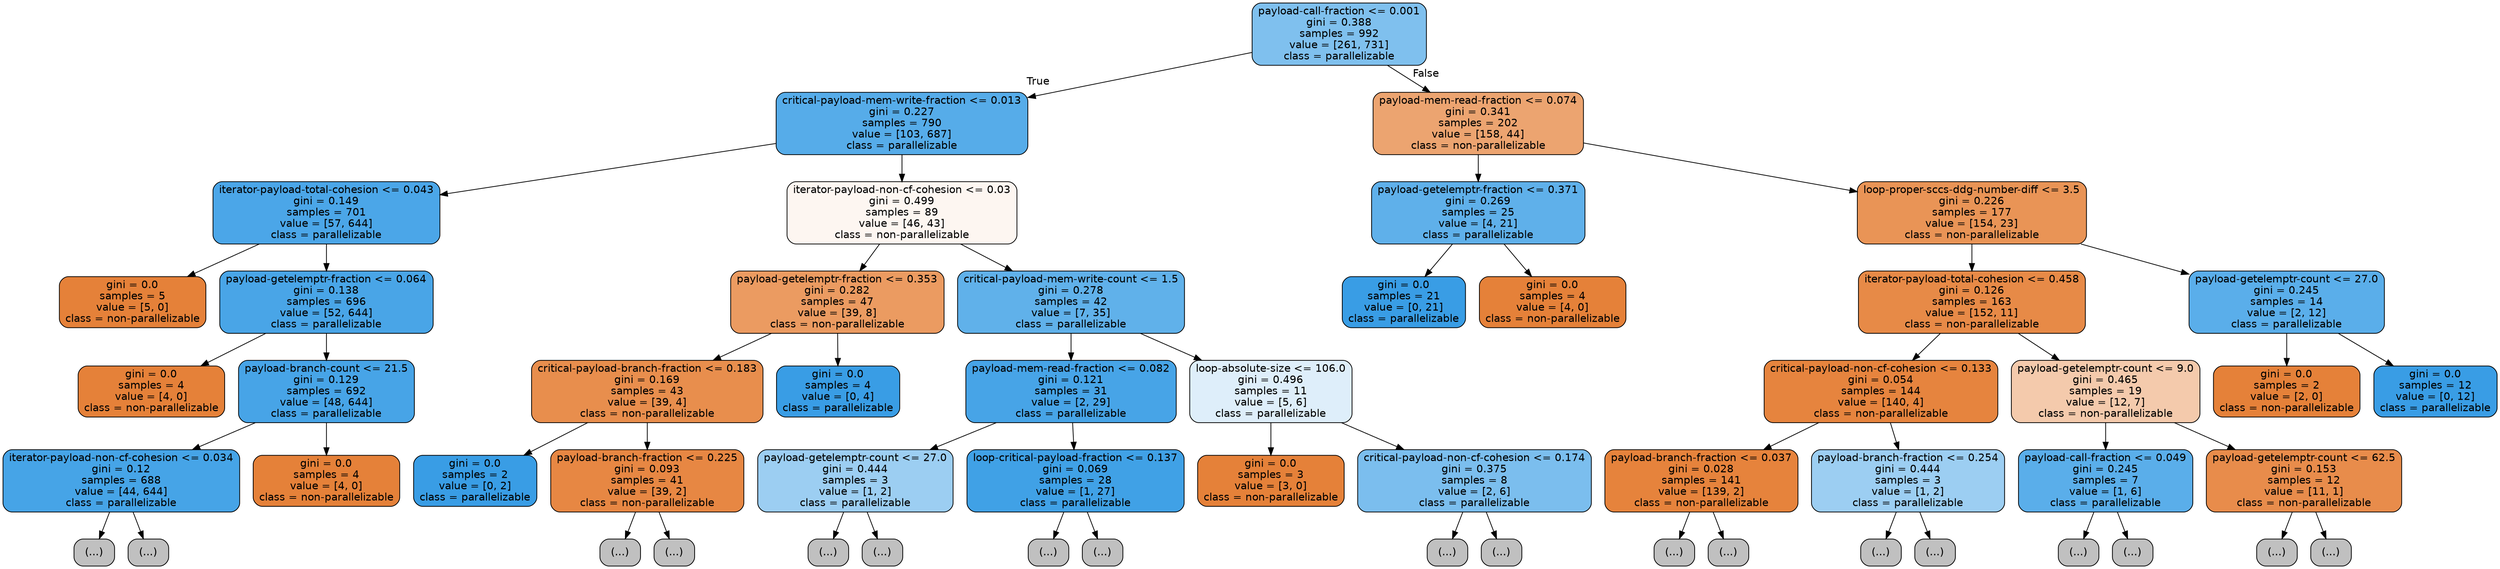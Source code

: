 digraph Tree {
node [shape=box, style="filled, rounded", color="black", fontname=helvetica] ;
edge [fontname=helvetica] ;
0 [label="payload-call-fraction <= 0.001\ngini = 0.388\nsamples = 992\nvalue = [261, 731]\nclass = parallelizable", fillcolor="#399de5a4"] ;
1 [label="critical-payload-mem-write-fraction <= 0.013\ngini = 0.227\nsamples = 790\nvalue = [103, 687]\nclass = parallelizable", fillcolor="#399de5d9"] ;
0 -> 1 [labeldistance=2.5, labelangle=45, headlabel="True"] ;
2 [label="iterator-payload-total-cohesion <= 0.043\ngini = 0.149\nsamples = 701\nvalue = [57, 644]\nclass = parallelizable", fillcolor="#399de5e8"] ;
1 -> 2 ;
3 [label="gini = 0.0\nsamples = 5\nvalue = [5, 0]\nclass = non-parallelizable", fillcolor="#e58139ff"] ;
2 -> 3 ;
4 [label="payload-getelemptr-fraction <= 0.064\ngini = 0.138\nsamples = 696\nvalue = [52, 644]\nclass = parallelizable", fillcolor="#399de5ea"] ;
2 -> 4 ;
5 [label="gini = 0.0\nsamples = 4\nvalue = [4, 0]\nclass = non-parallelizable", fillcolor="#e58139ff"] ;
4 -> 5 ;
6 [label="payload-branch-count <= 21.5\ngini = 0.129\nsamples = 692\nvalue = [48, 644]\nclass = parallelizable", fillcolor="#399de5ec"] ;
4 -> 6 ;
7 [label="iterator-payload-non-cf-cohesion <= 0.034\ngini = 0.12\nsamples = 688\nvalue = [44, 644]\nclass = parallelizable", fillcolor="#399de5ee"] ;
6 -> 7 ;
8 [label="(...)", fillcolor="#C0C0C0"] ;
7 -> 8 ;
45 [label="(...)", fillcolor="#C0C0C0"] ;
7 -> 45 ;
100 [label="gini = 0.0\nsamples = 4\nvalue = [4, 0]\nclass = non-parallelizable", fillcolor="#e58139ff"] ;
6 -> 100 ;
101 [label="iterator-payload-non-cf-cohesion <= 0.03\ngini = 0.499\nsamples = 89\nvalue = [46, 43]\nclass = non-parallelizable", fillcolor="#e5813911"] ;
1 -> 101 ;
102 [label="payload-getelemptr-fraction <= 0.353\ngini = 0.282\nsamples = 47\nvalue = [39, 8]\nclass = non-parallelizable", fillcolor="#e58139cb"] ;
101 -> 102 ;
103 [label="critical-payload-branch-fraction <= 0.183\ngini = 0.169\nsamples = 43\nvalue = [39, 4]\nclass = non-parallelizable", fillcolor="#e58139e5"] ;
102 -> 103 ;
104 [label="gini = 0.0\nsamples = 2\nvalue = [0, 2]\nclass = parallelizable", fillcolor="#399de5ff"] ;
103 -> 104 ;
105 [label="payload-branch-fraction <= 0.225\ngini = 0.093\nsamples = 41\nvalue = [39, 2]\nclass = non-parallelizable", fillcolor="#e58139f2"] ;
103 -> 105 ;
106 [label="(...)", fillcolor="#C0C0C0"] ;
105 -> 106 ;
107 [label="(...)", fillcolor="#C0C0C0"] ;
105 -> 107 ;
110 [label="gini = 0.0\nsamples = 4\nvalue = [0, 4]\nclass = parallelizable", fillcolor="#399de5ff"] ;
102 -> 110 ;
111 [label="critical-payload-mem-write-count <= 1.5\ngini = 0.278\nsamples = 42\nvalue = [7, 35]\nclass = parallelizable", fillcolor="#399de5cc"] ;
101 -> 111 ;
112 [label="payload-mem-read-fraction <= 0.082\ngini = 0.121\nsamples = 31\nvalue = [2, 29]\nclass = parallelizable", fillcolor="#399de5ed"] ;
111 -> 112 ;
113 [label="payload-getelemptr-count <= 27.0\ngini = 0.444\nsamples = 3\nvalue = [1, 2]\nclass = parallelizable", fillcolor="#399de57f"] ;
112 -> 113 ;
114 [label="(...)", fillcolor="#C0C0C0"] ;
113 -> 114 ;
115 [label="(...)", fillcolor="#C0C0C0"] ;
113 -> 115 ;
116 [label="loop-critical-payload-fraction <= 0.137\ngini = 0.069\nsamples = 28\nvalue = [1, 27]\nclass = parallelizable", fillcolor="#399de5f6"] ;
112 -> 116 ;
117 [label="(...)", fillcolor="#C0C0C0"] ;
116 -> 117 ;
120 [label="(...)", fillcolor="#C0C0C0"] ;
116 -> 120 ;
121 [label="loop-absolute-size <= 106.0\ngini = 0.496\nsamples = 11\nvalue = [5, 6]\nclass = parallelizable", fillcolor="#399de52a"] ;
111 -> 121 ;
122 [label="gini = 0.0\nsamples = 3\nvalue = [3, 0]\nclass = non-parallelizable", fillcolor="#e58139ff"] ;
121 -> 122 ;
123 [label="critical-payload-non-cf-cohesion <= 0.174\ngini = 0.375\nsamples = 8\nvalue = [2, 6]\nclass = parallelizable", fillcolor="#399de5aa"] ;
121 -> 123 ;
124 [label="(...)", fillcolor="#C0C0C0"] ;
123 -> 124 ;
125 [label="(...)", fillcolor="#C0C0C0"] ;
123 -> 125 ;
128 [label="payload-mem-read-fraction <= 0.074\ngini = 0.341\nsamples = 202\nvalue = [158, 44]\nclass = non-parallelizable", fillcolor="#e58139b8"] ;
0 -> 128 [labeldistance=2.5, labelangle=-45, headlabel="False"] ;
129 [label="payload-getelemptr-fraction <= 0.371\ngini = 0.269\nsamples = 25\nvalue = [4, 21]\nclass = parallelizable", fillcolor="#399de5ce"] ;
128 -> 129 ;
130 [label="gini = 0.0\nsamples = 21\nvalue = [0, 21]\nclass = parallelizable", fillcolor="#399de5ff"] ;
129 -> 130 ;
131 [label="gini = 0.0\nsamples = 4\nvalue = [4, 0]\nclass = non-parallelizable", fillcolor="#e58139ff"] ;
129 -> 131 ;
132 [label="loop-proper-sccs-ddg-number-diff <= 3.5\ngini = 0.226\nsamples = 177\nvalue = [154, 23]\nclass = non-parallelizable", fillcolor="#e58139d9"] ;
128 -> 132 ;
133 [label="iterator-payload-total-cohesion <= 0.458\ngini = 0.126\nsamples = 163\nvalue = [152, 11]\nclass = non-parallelizable", fillcolor="#e58139ed"] ;
132 -> 133 ;
134 [label="critical-payload-non-cf-cohesion <= 0.133\ngini = 0.054\nsamples = 144\nvalue = [140, 4]\nclass = non-parallelizable", fillcolor="#e58139f8"] ;
133 -> 134 ;
135 [label="payload-branch-fraction <= 0.037\ngini = 0.028\nsamples = 141\nvalue = [139, 2]\nclass = non-parallelizable", fillcolor="#e58139fb"] ;
134 -> 135 ;
136 [label="(...)", fillcolor="#C0C0C0"] ;
135 -> 136 ;
137 [label="(...)", fillcolor="#C0C0C0"] ;
135 -> 137 ;
142 [label="payload-branch-fraction <= 0.254\ngini = 0.444\nsamples = 3\nvalue = [1, 2]\nclass = parallelizable", fillcolor="#399de57f"] ;
134 -> 142 ;
143 [label="(...)", fillcolor="#C0C0C0"] ;
142 -> 143 ;
144 [label="(...)", fillcolor="#C0C0C0"] ;
142 -> 144 ;
145 [label="payload-getelemptr-count <= 9.0\ngini = 0.465\nsamples = 19\nvalue = [12, 7]\nclass = non-parallelizable", fillcolor="#e581396a"] ;
133 -> 145 ;
146 [label="payload-call-fraction <= 0.049\ngini = 0.245\nsamples = 7\nvalue = [1, 6]\nclass = parallelizable", fillcolor="#399de5d4"] ;
145 -> 146 ;
147 [label="(...)", fillcolor="#C0C0C0"] ;
146 -> 147 ;
148 [label="(...)", fillcolor="#C0C0C0"] ;
146 -> 148 ;
149 [label="payload-getelemptr-count <= 62.5\ngini = 0.153\nsamples = 12\nvalue = [11, 1]\nclass = non-parallelizable", fillcolor="#e58139e8"] ;
145 -> 149 ;
150 [label="(...)", fillcolor="#C0C0C0"] ;
149 -> 150 ;
151 [label="(...)", fillcolor="#C0C0C0"] ;
149 -> 151 ;
152 [label="payload-getelemptr-count <= 27.0\ngini = 0.245\nsamples = 14\nvalue = [2, 12]\nclass = parallelizable", fillcolor="#399de5d4"] ;
132 -> 152 ;
153 [label="gini = 0.0\nsamples = 2\nvalue = [2, 0]\nclass = non-parallelizable", fillcolor="#e58139ff"] ;
152 -> 153 ;
154 [label="gini = 0.0\nsamples = 12\nvalue = [0, 12]\nclass = parallelizable", fillcolor="#399de5ff"] ;
152 -> 154 ;
}